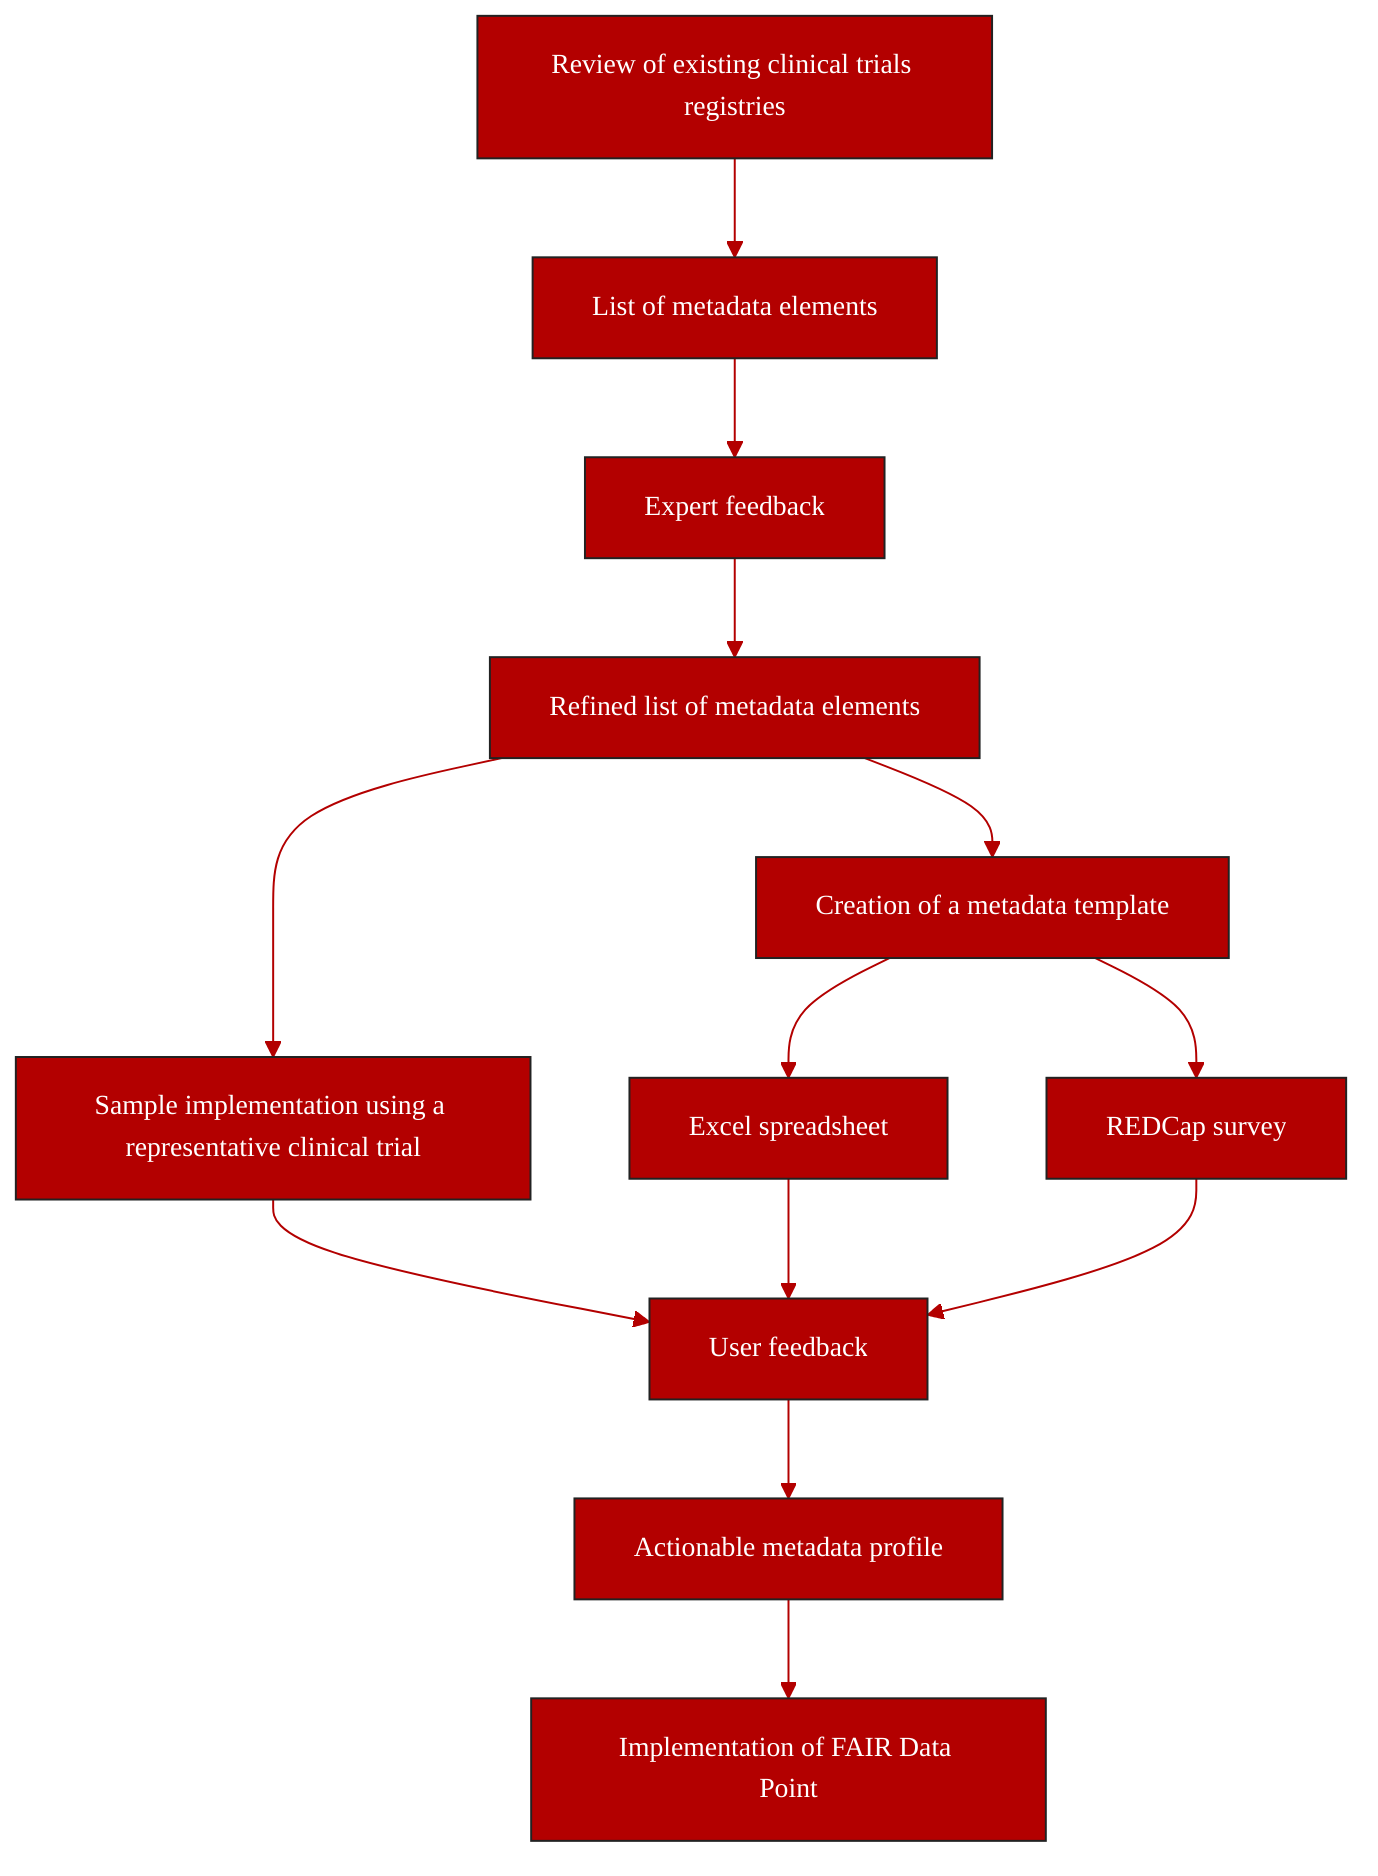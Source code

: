 graph TD
    step1[Review of existing clinical trials registries]:::box --> step2[List of metadata elements]:::box
    step2 --> step3[Expert feedback]:::box
    step3 --> step4[Refined list of metadata elements]:::box
    step4 --> step5[Sample implementation using a representative clinical trial]:::box
    step4 --> step6[Creation of a metadata template]:::box
    step6 --> step7[Excel spreadsheet]:::box
    step6 --> step8[REDCap survey]:::box
    step5 --> step9[User feedback]:::box
    step7 --> step9
    step8 --> step9
    step9 --> step10[Actionable metadata profile]:::box
    step10 --> step11[Implementation of FAIR Data Point]:::box

classDef box font-family:avenir,font-size:14px,fill:#B30000,stroke:#222,color:#fff,stroke-width:1px
linkStyle 0,1,2,3,4,5,6,7,8,9,10,11 stroke:#B30000,stroke-width:1px,color:#B30000,font-family:avenir;